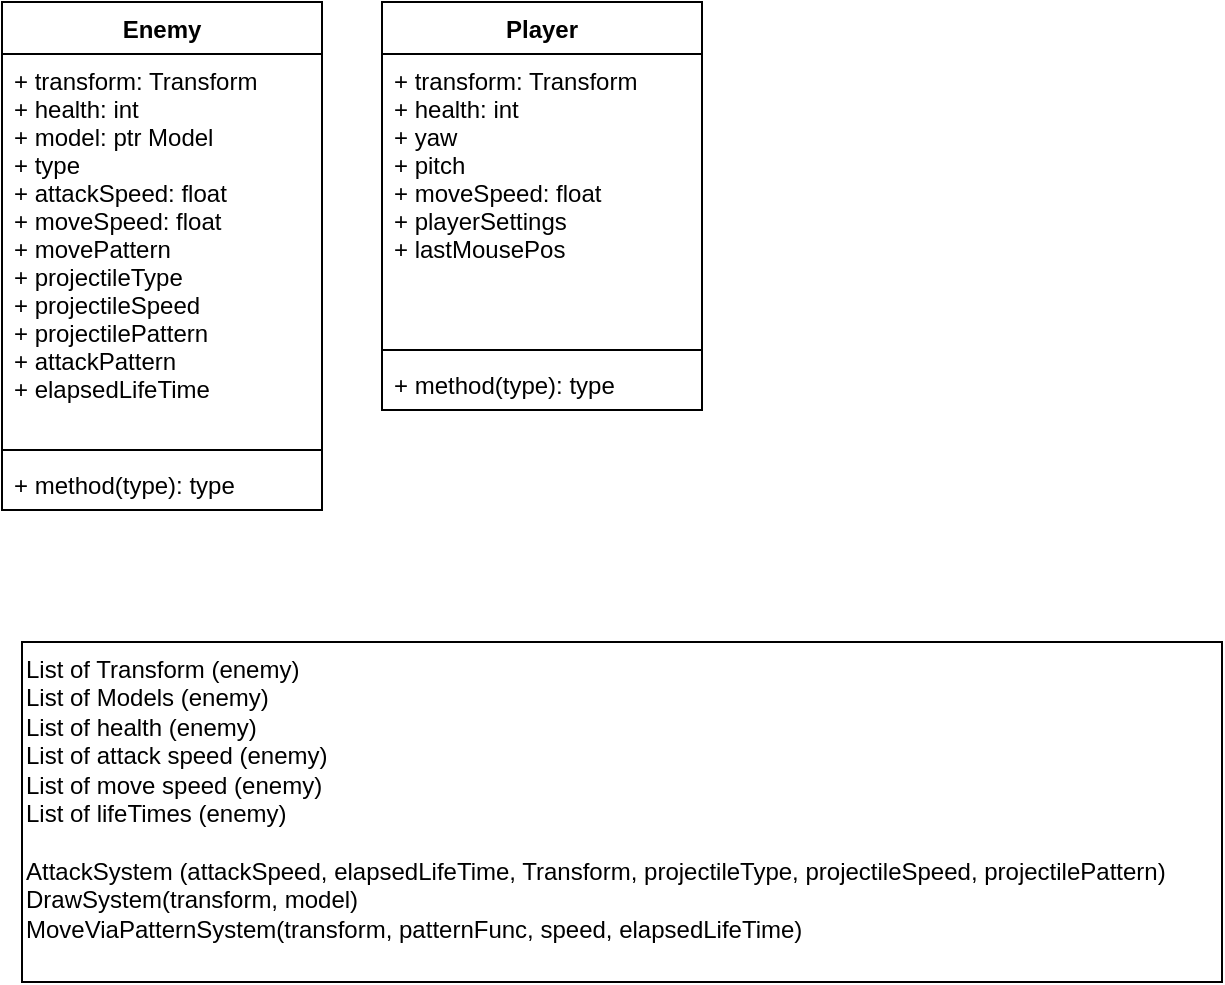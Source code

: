 <mxfile version="14.6.9" type="github">
  <diagram id="p1DrfTU0DVXSozV8l-NP" name="Page-1">
    <mxGraphModel dx="460" dy="779" grid="1" gridSize="10" guides="1" tooltips="1" connect="1" arrows="1" fold="1" page="1" pageScale="1" pageWidth="827" pageHeight="1169" math="0" shadow="0">
      <root>
        <mxCell id="0" />
        <mxCell id="1" parent="0" />
        <mxCell id="1RwPSMrucvhPZPjeh6-D-1" value="Enemy" style="swimlane;fontStyle=1;align=center;verticalAlign=top;childLayout=stackLayout;horizontal=1;startSize=26;horizontalStack=0;resizeParent=1;resizeParentMax=0;resizeLast=0;collapsible=1;marginBottom=0;" vertex="1" parent="1">
          <mxGeometry x="20" y="10" width="160" height="254" as="geometry" />
        </mxCell>
        <mxCell id="1RwPSMrucvhPZPjeh6-D-2" value="+ transform: Transform&#xa;+ health: int&#xa;+ model: ptr Model&#xa;+ type&#xa;+ attackSpeed: float&#xa;+ moveSpeed: float&#xa;+ movePattern&#xa;+ projectileType&#xa;+ projectileSpeed&#xa;+ projectilePattern&#xa;+ attackPattern&#xa;+ elapsedLifeTime&#xa;&#xa;&#xa;&#xa;&#xa;" style="text;strokeColor=none;fillColor=none;align=left;verticalAlign=top;spacingLeft=4;spacingRight=4;overflow=hidden;rotatable=0;points=[[0,0.5],[1,0.5]];portConstraint=eastwest;" vertex="1" parent="1RwPSMrucvhPZPjeh6-D-1">
          <mxGeometry y="26" width="160" height="194" as="geometry" />
        </mxCell>
        <mxCell id="1RwPSMrucvhPZPjeh6-D-3" value="" style="line;strokeWidth=1;fillColor=none;align=left;verticalAlign=middle;spacingTop=-1;spacingLeft=3;spacingRight=3;rotatable=0;labelPosition=right;points=[];portConstraint=eastwest;" vertex="1" parent="1RwPSMrucvhPZPjeh6-D-1">
          <mxGeometry y="220" width="160" height="8" as="geometry" />
        </mxCell>
        <mxCell id="1RwPSMrucvhPZPjeh6-D-4" value="+ method(type): type" style="text;strokeColor=none;fillColor=none;align=left;verticalAlign=top;spacingLeft=4;spacingRight=4;overflow=hidden;rotatable=0;points=[[0,0.5],[1,0.5]];portConstraint=eastwest;" vertex="1" parent="1RwPSMrucvhPZPjeh6-D-1">
          <mxGeometry y="228" width="160" height="26" as="geometry" />
        </mxCell>
        <mxCell id="1RwPSMrucvhPZPjeh6-D-5" value="Player" style="swimlane;fontStyle=1;align=center;verticalAlign=top;childLayout=stackLayout;horizontal=1;startSize=26;horizontalStack=0;resizeParent=1;resizeParentMax=0;resizeLast=0;collapsible=1;marginBottom=0;" vertex="1" parent="1">
          <mxGeometry x="210" y="10" width="160" height="204" as="geometry" />
        </mxCell>
        <mxCell id="1RwPSMrucvhPZPjeh6-D-6" value="+ transform: Transform&#xa;+ health: int&#xa;+ yaw&#xa;+ pitch&#xa;+ moveSpeed: float&#xa;+ playerSettings&#xa;+ lastMousePos&#xa;" style="text;strokeColor=none;fillColor=none;align=left;verticalAlign=top;spacingLeft=4;spacingRight=4;overflow=hidden;rotatable=0;points=[[0,0.5],[1,0.5]];portConstraint=eastwest;" vertex="1" parent="1RwPSMrucvhPZPjeh6-D-5">
          <mxGeometry y="26" width="160" height="144" as="geometry" />
        </mxCell>
        <mxCell id="1RwPSMrucvhPZPjeh6-D-7" value="" style="line;strokeWidth=1;fillColor=none;align=left;verticalAlign=middle;spacingTop=-1;spacingLeft=3;spacingRight=3;rotatable=0;labelPosition=right;points=[];portConstraint=eastwest;" vertex="1" parent="1RwPSMrucvhPZPjeh6-D-5">
          <mxGeometry y="170" width="160" height="8" as="geometry" />
        </mxCell>
        <mxCell id="1RwPSMrucvhPZPjeh6-D-8" value="+ method(type): type" style="text;strokeColor=none;fillColor=none;align=left;verticalAlign=top;spacingLeft=4;spacingRight=4;overflow=hidden;rotatable=0;points=[[0,0.5],[1,0.5]];portConstraint=eastwest;" vertex="1" parent="1RwPSMrucvhPZPjeh6-D-5">
          <mxGeometry y="178" width="160" height="26" as="geometry" />
        </mxCell>
        <mxCell id="1RwPSMrucvhPZPjeh6-D-10" value="&lt;div&gt;List of Transform (enemy)&lt;/div&gt;&lt;div&gt;List of Models (enemy)&lt;/div&gt;&lt;div&gt;List of health (enemy)&lt;/div&gt;&lt;div&gt;List of attack speed (enemy)&lt;/div&gt;&lt;div&gt;List of move speed (enemy)&lt;/div&gt;&lt;div&gt;List of lifeTimes (enemy)&lt;br&gt;&lt;/div&gt;&lt;div&gt;&lt;br&gt;&lt;/div&gt;&lt;div&gt;AttackSystem (attackSpeed, elapsedLifeTime, Transform, projectileType, projectileSpeed, projectilePattern)&lt;br&gt;&lt;/div&gt;&lt;div&gt;DrawSystem(transform, model)&lt;br&gt;&lt;/div&gt;&lt;div&gt;MoveViaPatternSystem(transform, patternFunc, speed, elapsedLifeTime)&lt;br&gt;&lt;/div&gt;" style="html=1;labelPosition=center;verticalLabelPosition=middle;align=left;verticalAlign=top;" vertex="1" parent="1">
          <mxGeometry x="30" y="330" width="600" height="170" as="geometry" />
        </mxCell>
      </root>
    </mxGraphModel>
  </diagram>
</mxfile>
